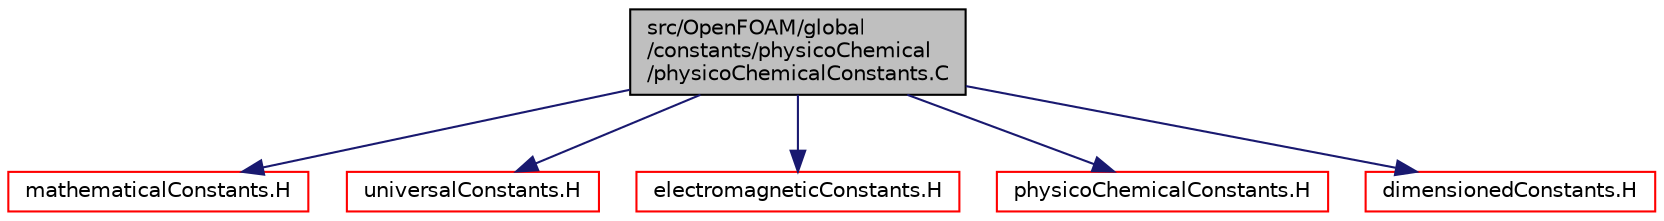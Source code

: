 digraph "src/OpenFOAM/global/constants/physicoChemical/physicoChemicalConstants.C"
{
  bgcolor="transparent";
  edge [fontname="Helvetica",fontsize="10",labelfontname="Helvetica",labelfontsize="10"];
  node [fontname="Helvetica",fontsize="10",shape=record];
  Node1 [label="src/OpenFOAM/global\l/constants/physicoChemical\l/physicoChemicalConstants.C",height=0.2,width=0.4,color="black", fillcolor="grey75", style="filled", fontcolor="black"];
  Node1 -> Node2 [color="midnightblue",fontsize="10",style="solid",fontname="Helvetica"];
  Node2 [label="mathematicalConstants.H",height=0.2,width=0.4,color="red",URL="$a08187.html"];
  Node1 -> Node3 [color="midnightblue",fontsize="10",style="solid",fontname="Helvetica"];
  Node3 [label="universalConstants.H",height=0.2,width=0.4,color="red",URL="$a08193.html"];
  Node1 -> Node4 [color="midnightblue",fontsize="10",style="solid",fontname="Helvetica"];
  Node4 [label="electromagneticConstants.H",height=0.2,width=0.4,color="red",URL="$a08184.html"];
  Node1 -> Node5 [color="midnightblue",fontsize="10",style="solid",fontname="Helvetica"];
  Node5 [label="physicoChemicalConstants.H",height=0.2,width=0.4,color="red",URL="$a08189.html"];
  Node1 -> Node6 [color="midnightblue",fontsize="10",style="solid",fontname="Helvetica"];
  Node6 [label="dimensionedConstants.H",height=0.2,width=0.4,color="red",URL="$a08182.html",tooltip="Dictionary reading and supplying the dimensioned constants used within OpenFOAM, particularly for the..."];
}
